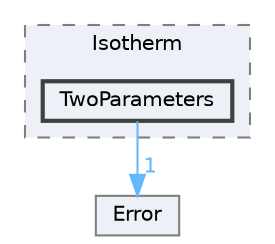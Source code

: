 digraph "D:/Desenvolvimento/IsothermLib - Github/IsothermLib/include/Isotherm/TwoParameters"
{
 // LATEX_PDF_SIZE
  bgcolor="transparent";
  edge [fontname=Helvetica,fontsize=10,labelfontname=Helvetica,labelfontsize=10];
  node [fontname=Helvetica,fontsize=10,shape=box,height=0.2,width=0.4];
  compound=true
  subgraph clusterdir_f6e7fadfa303d2c82893c0cc076b5910 {
    graph [ bgcolor="#edf0f7", pencolor="grey50", label="Isotherm", fontname=Helvetica,fontsize=10 style="filled,dashed", URL="dir_f6e7fadfa303d2c82893c0cc076b5910.html",tooltip=""]
  dir_6d75ab827888866b4031963e479e7265 [label="TwoParameters", fillcolor="#edf0f7", color="grey25", style="filled,bold", URL="dir_6d75ab827888866b4031963e479e7265.html",tooltip=""];
  }
  dir_12620662c830b5d3ea2b9345377d08c8 [label="Error", fillcolor="#edf0f7", color="grey50", style="filled", URL="dir_12620662c830b5d3ea2b9345377d08c8.html",tooltip=""];
  dir_6d75ab827888866b4031963e479e7265->dir_12620662c830b5d3ea2b9345377d08c8 [headlabel="1", labeldistance=1.5 headhref="dir_000013_000001.html" href="dir_000013_000001.html" color="steelblue1" fontcolor="steelblue1"];
}
